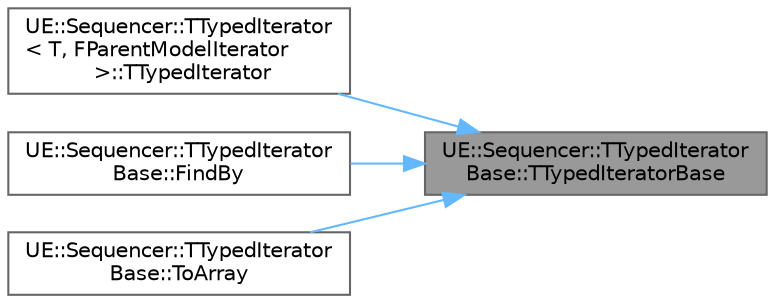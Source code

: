 digraph "UE::Sequencer::TTypedIteratorBase::TTypedIteratorBase"
{
 // INTERACTIVE_SVG=YES
 // LATEX_PDF_SIZE
  bgcolor="transparent";
  edge [fontname=Helvetica,fontsize=10,labelfontname=Helvetica,labelfontsize=10];
  node [fontname=Helvetica,fontsize=10,shape=box,height=0.2,width=0.4];
  rankdir="RL";
  Node1 [id="Node000001",label="UE::Sequencer::TTypedIterator\lBase::TTypedIteratorBase",height=0.2,width=0.4,color="gray40", fillcolor="grey60", style="filled", fontcolor="black",tooltip=" "];
  Node1 -> Node2 [id="edge1_Node000001_Node000002",dir="back",color="steelblue1",style="solid",tooltip=" "];
  Node2 [id="Node000002",label="UE::Sequencer::TTypedIterator\l\< T, FParentModelIterator\l \>::TTypedIterator",height=0.2,width=0.4,color="grey40", fillcolor="white", style="filled",URL="$de/d1b/structUE_1_1Sequencer_1_1TTypedIterator.html#a252e80653f3645f66a507e0c837ab1e3",tooltip=" "];
  Node1 -> Node3 [id="edge2_Node000001_Node000003",dir="back",color="steelblue1",style="solid",tooltip=" "];
  Node3 [id="Node000003",label="UE::Sequencer::TTypedIterator\lBase::FindBy",height=0.2,width=0.4,color="grey40", fillcolor="white", style="filled",URL="$d1/d36/structUE_1_1Sequencer_1_1TTypedIteratorBase.html#aa3af22851ab70150e7cb46a603de6c0e",tooltip="Linearly search through this iterator to find a predicate using a projection For example: UMovieScene..."];
  Node1 -> Node4 [id="edge3_Node000001_Node000004",dir="back",color="steelblue1",style="solid",tooltip=" "];
  Node4 [id="Node000004",label="UE::Sequencer::TTypedIterator\lBase::ToArray",height=0.2,width=0.4,color="grey40", fillcolor="white", style="filled",URL="$d1/d36/structUE_1_1Sequencer_1_1TTypedIteratorBase.html#a9bbfe82fd678de55f0424d76c75911d9",tooltip="Populate the specified array with the remaining items in this iterator The state of this iterator rem..."];
}
